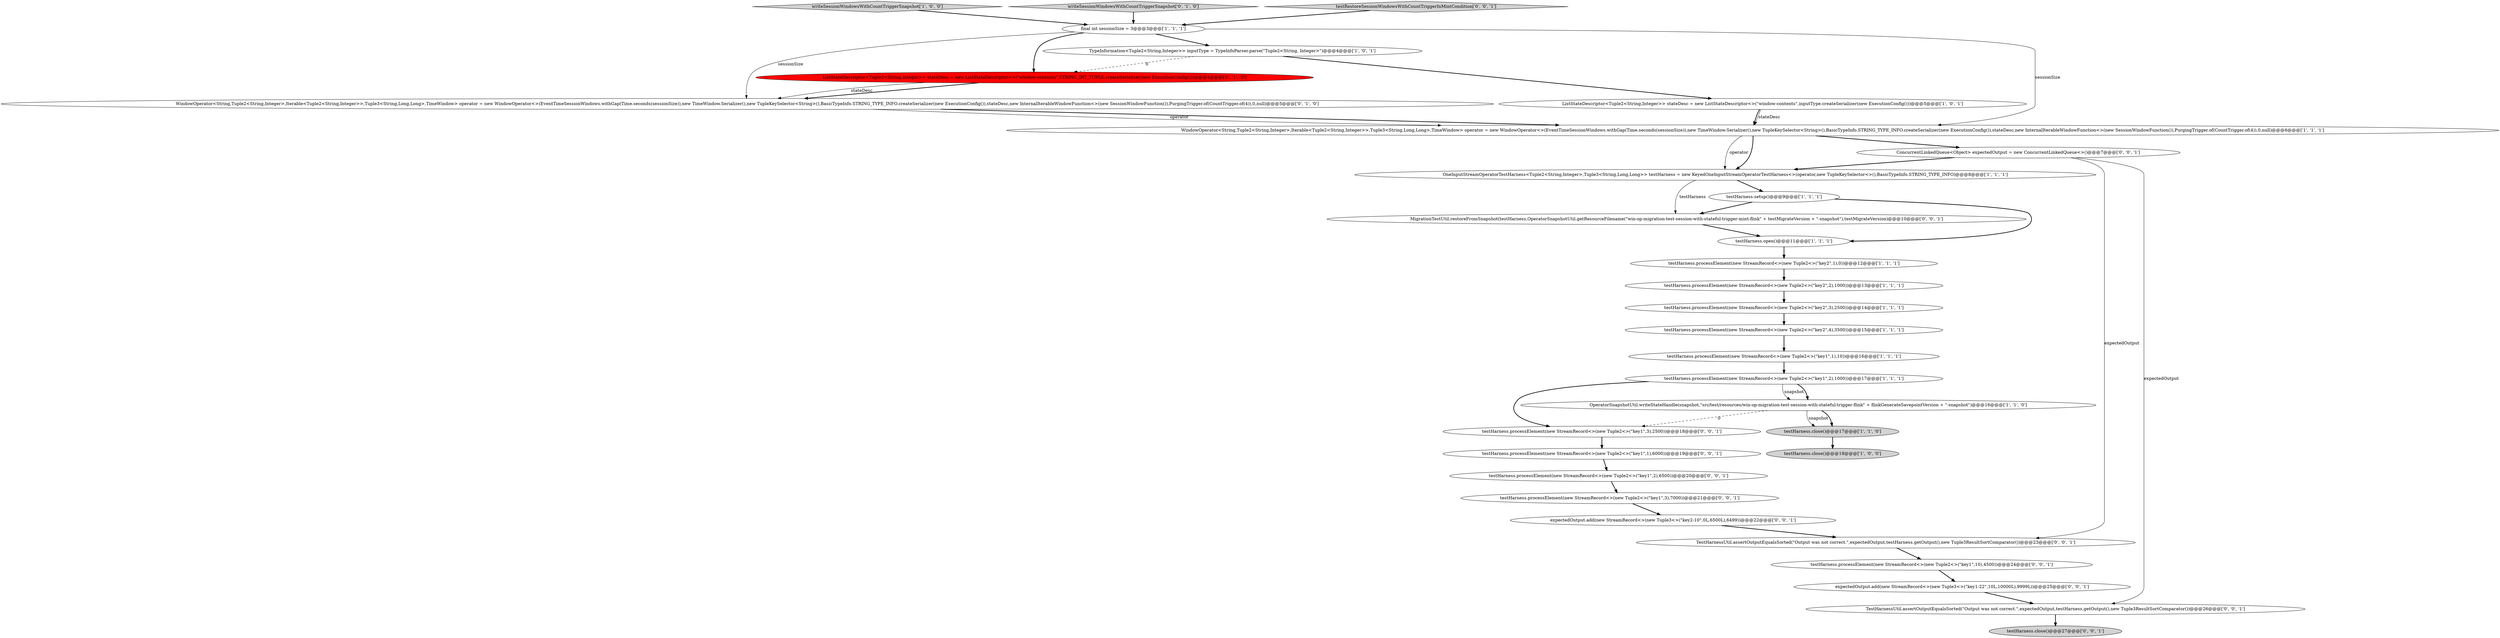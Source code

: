 digraph {
28 [style = filled, label = "testHarness.processElement(new StreamRecord<>(new Tuple2<>(\"key1\",1),6000))@@@19@@@['0', '0', '1']", fillcolor = white, shape = ellipse image = "AAA0AAABBB3BBB"];
29 [style = filled, label = "testHarness.close()@@@27@@@['0', '0', '1']", fillcolor = lightgray, shape = ellipse image = "AAA0AAABBB3BBB"];
27 [style = filled, label = "testHarness.processElement(new StreamRecord<>(new Tuple2<>(\"key1\",2),6500))@@@20@@@['0', '0', '1']", fillcolor = white, shape = ellipse image = "AAA0AAABBB3BBB"];
17 [style = filled, label = "ListStateDescriptor<Tuple2<String,Integer>> stateDesc = new ListStateDescriptor<>(\"window-contents\",STRING_INT_TUPLE.createSerializer(new ExecutionConfig()))@@@4@@@['0', '1', '0']", fillcolor = red, shape = ellipse image = "AAA1AAABBB2BBB"];
19 [style = filled, label = "WindowOperator<String,Tuple2<String,Integer>,Iterable<Tuple2<String,Integer>>,Tuple3<String,Long,Long>,TimeWindow> operator = new WindowOperator<>(EventTimeSessionWindows.withGap(Time.seconds(sessionSize)),new TimeWindow.Serializer(),new TupleKeySelector<String>(),BasicTypeInfo.STRING_TYPE_INFO.createSerializer(new ExecutionConfig()),stateDesc,new InternalIterableWindowFunction<>(new SessionWindowFunction()),PurgingTrigger.of(CountTrigger.of(4)),0,null)@@@5@@@['0', '1', '0']", fillcolor = white, shape = ellipse image = "AAA0AAABBB2BBB"];
25 [style = filled, label = "testHarness.processElement(new StreamRecord<>(new Tuple2<>(\"key1\",3),7000))@@@21@@@['0', '0', '1']", fillcolor = white, shape = ellipse image = "AAA0AAABBB3BBB"];
2 [style = filled, label = "testHarness.processElement(new StreamRecord<>(new Tuple2<>(\"key2\",3),2500))@@@14@@@['1', '1', '1']", fillcolor = white, shape = ellipse image = "AAA0AAABBB1BBB"];
9 [style = filled, label = "testHarness.close()@@@17@@@['1', '1', '0']", fillcolor = lightgray, shape = ellipse image = "AAA0AAABBB1BBB"];
8 [style = filled, label = "testHarness.processElement(new StreamRecord<>(new Tuple2<>(\"key1\",2),1000))@@@17@@@['1', '1', '1']", fillcolor = white, shape = ellipse image = "AAA0AAABBB1BBB"];
10 [style = filled, label = "WindowOperator<String,Tuple2<String,Integer>,Iterable<Tuple2<String,Integer>>,Tuple3<String,Long,Long>,TimeWindow> operator = new WindowOperator<>(EventTimeSessionWindows.withGap(Time.seconds(sessionSize)),new TimeWindow.Serializer(),new TupleKeySelector<String>(),BasicTypeInfo.STRING_TYPE_INFO.createSerializer(new ExecutionConfig()),stateDesc,new InternalIterableWindowFunction<>(new SessionWindowFunction()),PurgingTrigger.of(CountTrigger.of(4)),0,null)@@@6@@@['1', '1', '1']", fillcolor = white, shape = ellipse image = "AAA0AAABBB1BBB"];
11 [style = filled, label = "writeSessionWindowsWithCountTriggerSnapshot['1', '0', '0']", fillcolor = lightgray, shape = diamond image = "AAA0AAABBB1BBB"];
12 [style = filled, label = "final int sessionSize = 3@@@3@@@['1', '1', '1']", fillcolor = white, shape = ellipse image = "AAA0AAABBB1BBB"];
30 [style = filled, label = "expectedOutput.add(new StreamRecord<>(new Tuple3<>(\"key2-10\",0L,6500L),6499))@@@22@@@['0', '0', '1']", fillcolor = white, shape = ellipse image = "AAA0AAABBB3BBB"];
6 [style = filled, label = "testHarness.processElement(new StreamRecord<>(new Tuple2<>(\"key2\",2),1000))@@@13@@@['1', '1', '1']", fillcolor = white, shape = ellipse image = "AAA0AAABBB1BBB"];
3 [style = filled, label = "ListStateDescriptor<Tuple2<String,Integer>> stateDesc = new ListStateDescriptor<>(\"window-contents\",inputType.createSerializer(new ExecutionConfig()))@@@5@@@['1', '0', '1']", fillcolor = white, shape = ellipse image = "AAA0AAABBB1BBB"];
31 [style = filled, label = "testHarness.processElement(new StreamRecord<>(new Tuple2<>(\"key1\",3),2500))@@@18@@@['0', '0', '1']", fillcolor = white, shape = ellipse image = "AAA0AAABBB3BBB"];
24 [style = filled, label = "MigrationTestUtil.restoreFromSnapshot(testHarness,OperatorSnapshotUtil.getResourceFilename(\"win-op-migration-test-session-with-stateful-trigger-mint-flink\" + testMigrateVersion + \"-snapshot\"),testMigrateVersion)@@@10@@@['0', '0', '1']", fillcolor = white, shape = ellipse image = "AAA0AAABBB3BBB"];
18 [style = filled, label = "writeSessionWindowsWithCountTriggerSnapshot['0', '1', '0']", fillcolor = lightgray, shape = diamond image = "AAA0AAABBB2BBB"];
7 [style = filled, label = "OperatorSnapshotUtil.writeStateHandle(snapshot,\"src/test/resources/win-op-migration-test-session-with-stateful-trigger-flink\" + flinkGenerateSavepointVersion + \"-snapshot\")@@@16@@@['1', '1', '0']", fillcolor = white, shape = ellipse image = "AAA0AAABBB1BBB"];
0 [style = filled, label = "testHarness.open()@@@11@@@['1', '1', '1']", fillcolor = white, shape = ellipse image = "AAA0AAABBB1BBB"];
26 [style = filled, label = "expectedOutput.add(new StreamRecord<>(new Tuple3<>(\"key1-22\",10L,10000L),9999L))@@@25@@@['0', '0', '1']", fillcolor = white, shape = ellipse image = "AAA0AAABBB3BBB"];
1 [style = filled, label = "TypeInformation<Tuple2<String,Integer>> inputType = TypeInfoParser.parse(\"Tuple2<String, Integer>\")@@@4@@@['1', '0', '1']", fillcolor = white, shape = ellipse image = "AAA0AAABBB1BBB"];
14 [style = filled, label = "testHarness.processElement(new StreamRecord<>(new Tuple2<>(\"key2\",4),3500))@@@15@@@['1', '1', '1']", fillcolor = white, shape = ellipse image = "AAA0AAABBB1BBB"];
4 [style = filled, label = "OneInputStreamOperatorTestHarness<Tuple2<String,Integer>,Tuple3<String,Long,Long>> testHarness = new KeyedOneInputStreamOperatorTestHarness<>(operator,new TupleKeySelector<>(),BasicTypeInfo.STRING_TYPE_INFO)@@@8@@@['1', '1', '1']", fillcolor = white, shape = ellipse image = "AAA0AAABBB1BBB"];
5 [style = filled, label = "testHarness.processElement(new StreamRecord<>(new Tuple2<>(\"key2\",1),0))@@@12@@@['1', '1', '1']", fillcolor = white, shape = ellipse image = "AAA0AAABBB1BBB"];
16 [style = filled, label = "testHarness.processElement(new StreamRecord<>(new Tuple2<>(\"key1\",1),10))@@@16@@@['1', '1', '1']", fillcolor = white, shape = ellipse image = "AAA0AAABBB1BBB"];
21 [style = filled, label = "testRestoreSessionWindowsWithCountTriggerInMintCondition['0', '0', '1']", fillcolor = lightgray, shape = diamond image = "AAA0AAABBB3BBB"];
32 [style = filled, label = "testHarness.processElement(new StreamRecord<>(new Tuple2<>(\"key1\",10),4500))@@@24@@@['0', '0', '1']", fillcolor = white, shape = ellipse image = "AAA0AAABBB3BBB"];
20 [style = filled, label = "ConcurrentLinkedQueue<Object> expectedOutput = new ConcurrentLinkedQueue<>()@@@7@@@['0', '0', '1']", fillcolor = white, shape = ellipse image = "AAA0AAABBB3BBB"];
13 [style = filled, label = "testHarness.setup()@@@9@@@['1', '1', '1']", fillcolor = white, shape = ellipse image = "AAA0AAABBB1BBB"];
22 [style = filled, label = "TestHarnessUtil.assertOutputEqualsSorted(\"Output was not correct.\",expectedOutput,testHarness.getOutput(),new Tuple3ResultSortComparator())@@@23@@@['0', '0', '1']", fillcolor = white, shape = ellipse image = "AAA0AAABBB3BBB"];
23 [style = filled, label = "TestHarnessUtil.assertOutputEqualsSorted(\"Output was not correct.\",expectedOutput,testHarness.getOutput(),new Tuple3ResultSortComparator())@@@26@@@['0', '0', '1']", fillcolor = white, shape = ellipse image = "AAA0AAABBB3BBB"];
15 [style = filled, label = "testHarness.close()@@@18@@@['1', '0', '0']", fillcolor = lightgray, shape = ellipse image = "AAA0AAABBB1BBB"];
14->16 [style = bold, label=""];
10->20 [style = bold, label=""];
30->22 [style = bold, label=""];
13->24 [style = bold, label=""];
7->31 [style = dashed, label="0"];
16->8 [style = bold, label=""];
8->31 [style = bold, label=""];
8->7 [style = solid, label="snapshot"];
24->0 [style = bold, label=""];
25->30 [style = bold, label=""];
4->13 [style = bold, label=""];
12->17 [style = bold, label=""];
1->3 [style = bold, label=""];
18->12 [style = bold, label=""];
19->10 [style = bold, label=""];
22->32 [style = bold, label=""];
11->12 [style = bold, label=""];
7->9 [style = solid, label="snapshot"];
12->1 [style = bold, label=""];
32->26 [style = bold, label=""];
17->19 [style = bold, label=""];
12->10 [style = solid, label="sessionSize"];
8->7 [style = bold, label=""];
20->4 [style = bold, label=""];
10->4 [style = solid, label="operator"];
6->2 [style = bold, label=""];
21->12 [style = bold, label=""];
23->29 [style = bold, label=""];
7->9 [style = bold, label=""];
3->10 [style = bold, label=""];
19->10 [style = solid, label="operator"];
20->23 [style = solid, label="expectedOutput"];
1->17 [style = dashed, label="0"];
4->24 [style = solid, label="testHarness"];
5->6 [style = bold, label=""];
9->15 [style = bold, label=""];
26->23 [style = bold, label=""];
2->14 [style = bold, label=""];
20->22 [style = solid, label="expectedOutput"];
10->4 [style = bold, label=""];
3->10 [style = solid, label="stateDesc"];
31->28 [style = bold, label=""];
28->27 [style = bold, label=""];
17->19 [style = solid, label="stateDesc"];
27->25 [style = bold, label=""];
0->5 [style = bold, label=""];
13->0 [style = bold, label=""];
12->19 [style = solid, label="sessionSize"];
}
